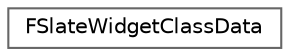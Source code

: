 digraph "Graphical Class Hierarchy"
{
 // INTERACTIVE_SVG=YES
 // LATEX_PDF_SIZE
  bgcolor="transparent";
  edge [fontname=Helvetica,fontsize=10,labelfontname=Helvetica,labelfontsize=10];
  node [fontname=Helvetica,fontsize=10,shape=box,height=0.2,width=0.4];
  rankdir="LR";
  Node0 [id="Node000000",label="FSlateWidgetClassData",height=0.2,width=0.4,color="grey40", fillcolor="white", style="filled",URL="$dc/d3b/classFSlateWidgetClassData.html",tooltip=" "];
}
